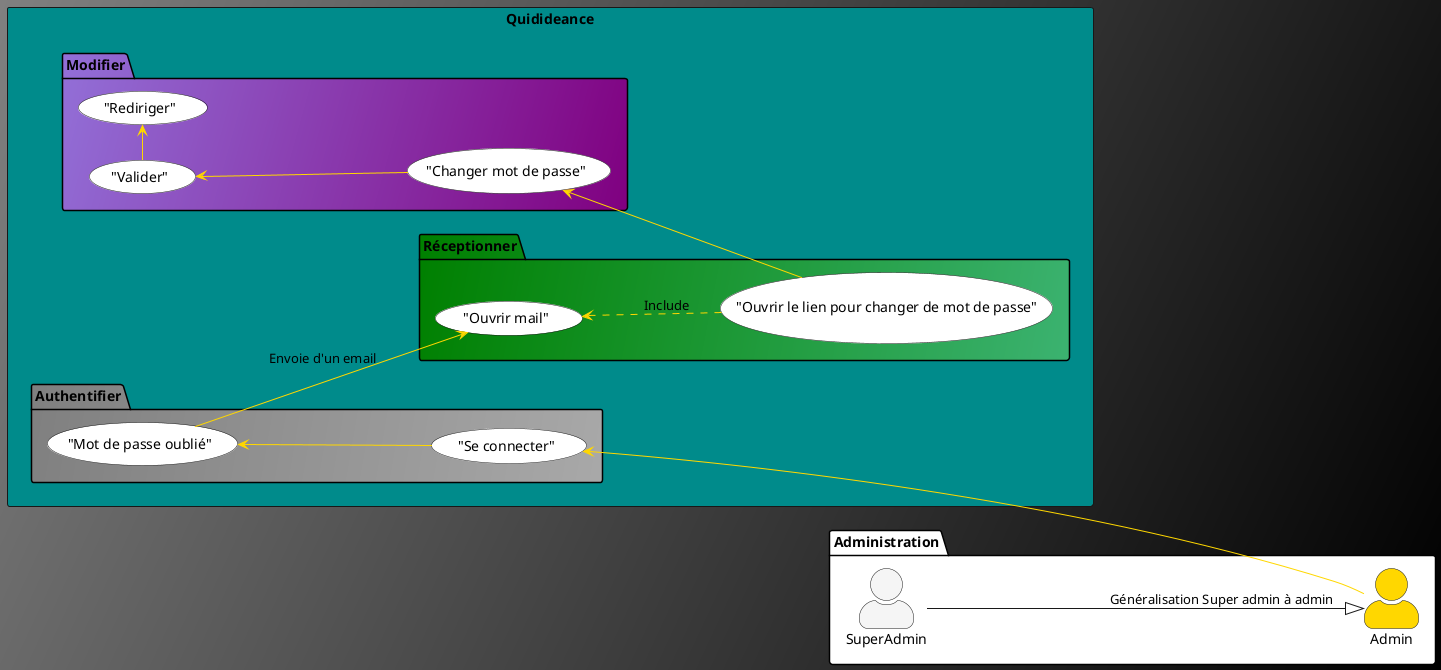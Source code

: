 @startuml Codecouleur
left to right direction
skinparam actorStyle awesome
skinparam backgroundcolor Grey/Black
skinparam classBackgroundColor Wheat|CornflowerBlue
package Administration #White{
    actor Admin as ADMIN #Gold
    actor SuperAdmin as SUPADMIN #WhiteSmoke
}


Rectangle Quidideance #DarkCyan {
package Réceptionner #Green/MediumSeaGreen{
    ("Ouvrir mail") as BOX #White
    ("Ouvrir le lien pour changer de mot de passe") as OPE #White
}    


package Authentifier #Grey/DarkGrey {
    ("Se connecter") as CON #White
    ("Mot de passe oublié") as MOD #White
}
package Modifier #MediumPurple/Purple{
        ("Rediriger") as RED #White
    ("Changer mot de passe") as CHA #White
    ("Valider") as VAL #White
}




    SUPADMIN--|> ADMIN : Généralisation Super admin à admin



    ADMIN--up->CON #Gold

    MOD<--CON #Gold
    BOX<.-OPE #Gold : Include
    MOD-->BOX  #Gold : Envoie d'un email
    OPE-up-> CHA #Gold
    CHA-up-> VAL #Gold
    VAL-> RED #Gold

    
    
    



      
    
  
}

@enduml
